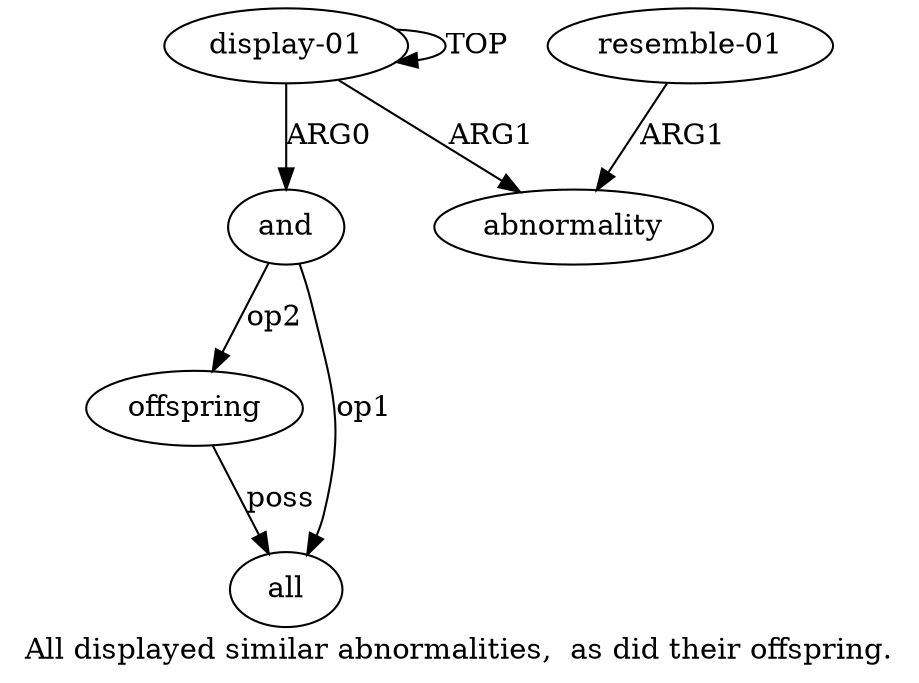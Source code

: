 digraph  {
	graph [label="All displayed similar abnormalities,  as did their offspring."];
	node [label="\N"];
	a1	 [color=black,
		gold_ind=1,
		gold_label=and,
		label=and,
		test_ind=1,
		test_label=and];
	a3	 [color=black,
		gold_ind=3,
		gold_label=offspring,
		label=offspring,
		test_ind=3,
		test_label=offspring];
	a1 -> a3 [key=0,
	color=black,
	gold_label=op2,
	label=op2,
	test_label=op2];
a2 [color=black,
	gold_ind=2,
	gold_label=all,
	label=all,
	test_ind=2,
	test_label=all];
a1 -> a2 [key=0,
color=black,
gold_label=op1,
label=op1,
test_label=op1];
a0 [color=black,
gold_ind=0,
gold_label="display-01",
label="display-01",
test_ind=0,
test_label="display-01"];
a0 -> a1 [key=0,
color=black,
gold_label=ARG0,
label=ARG0,
test_label=ARG0];
a0 -> a0 [key=0,
color=black,
gold_label=TOP,
label=TOP,
test_label=TOP];
a4 [color=black,
gold_ind=4,
gold_label=abnormality,
label=abnormality,
test_ind=4,
test_label=abnormality];
a0 -> a4 [key=0,
color=black,
gold_label=ARG1,
label=ARG1,
test_label=ARG1];
a3 -> a2 [key=0,
color=black,
gold_label=poss,
label=poss,
test_label=poss];
a5 [color=black,
gold_ind=5,
gold_label="resemble-01",
label="resemble-01",
test_ind=5,
test_label="resemble-01"];
a5 -> a4 [key=0,
color=black,
gold_label=ARG1,
label=ARG1,
test_label=ARG1];
}

